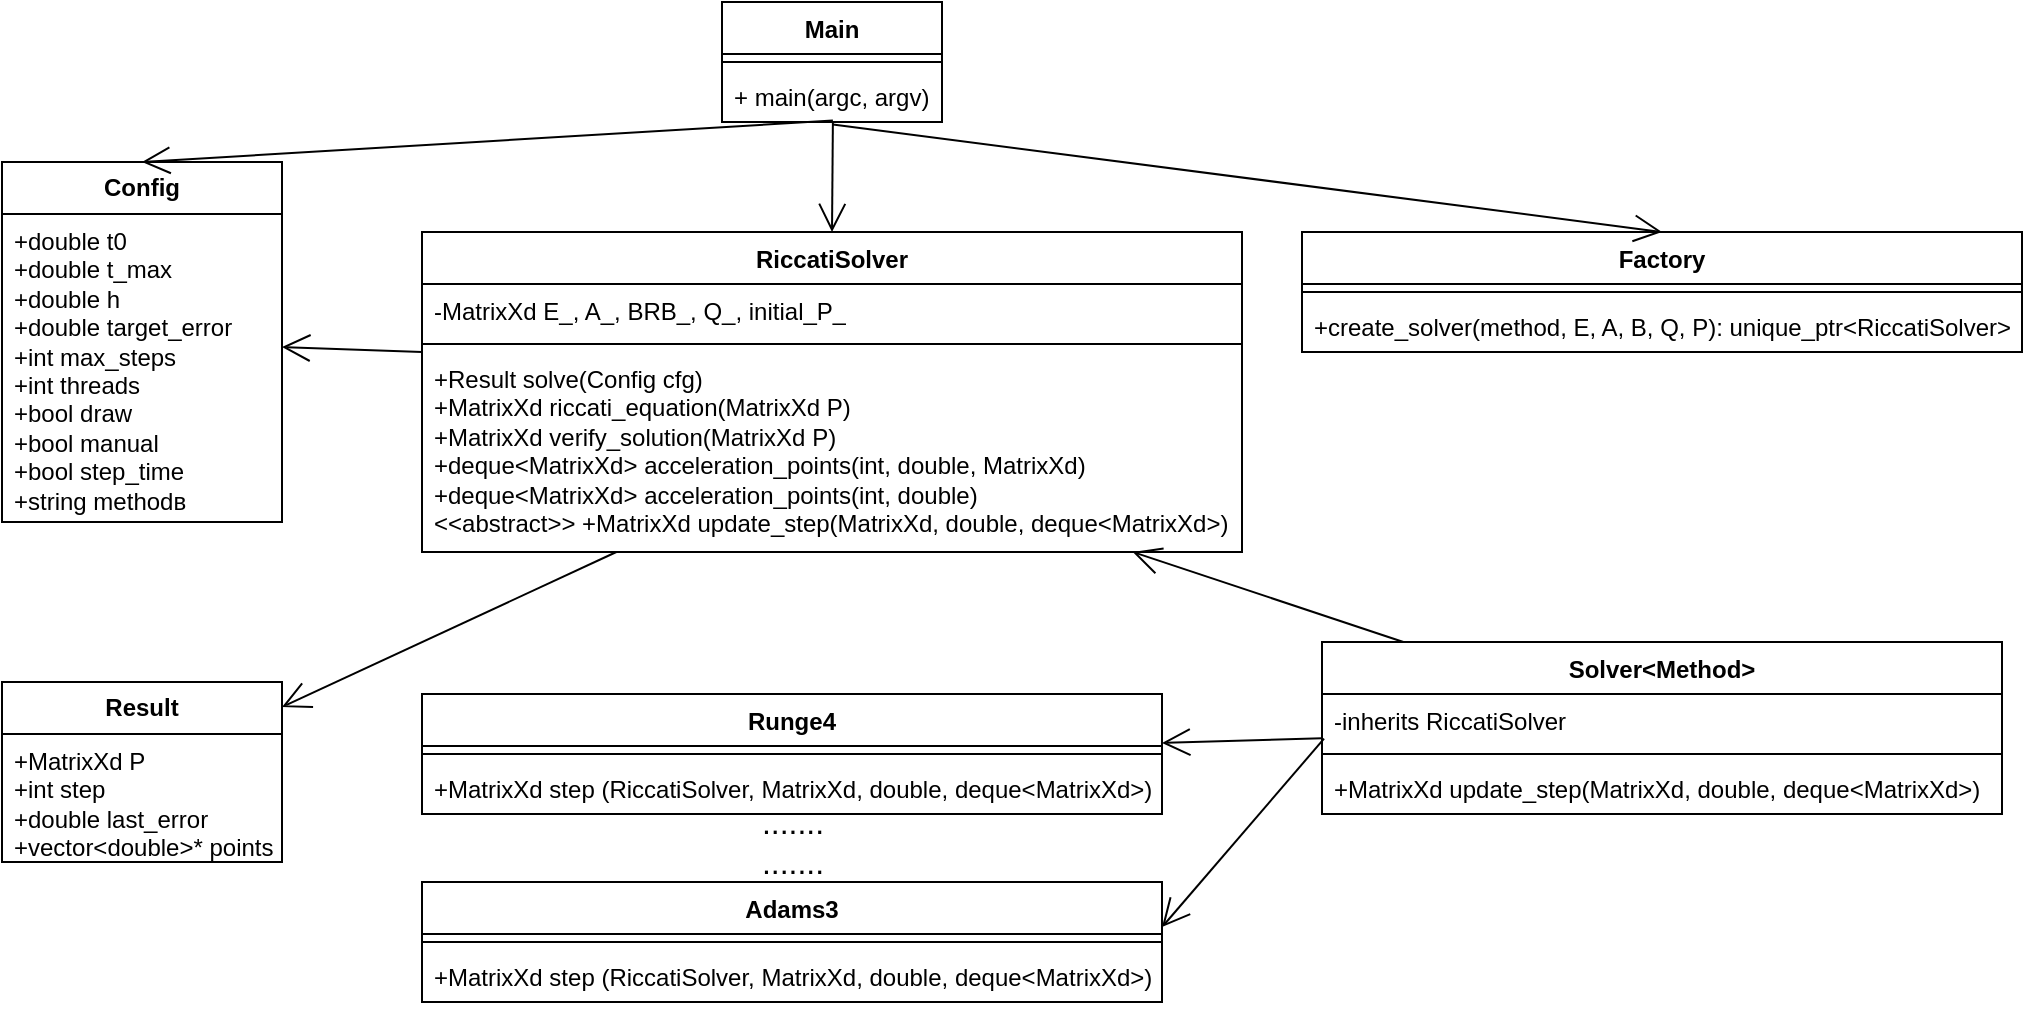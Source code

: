 <mxfile version="27.0.5">
  <diagram id="opJ2Pa9YIYNfCN_4eW-s" name="Page-1">
    <mxGraphModel dx="1141" dy="633" grid="1" gridSize="10" guides="1" tooltips="1" connect="1" arrows="1" fold="1" page="1" pageScale="1" pageWidth="850" pageHeight="1100" math="0" shadow="0">
      <root>
        <mxCell id="0" />
        <mxCell id="1" parent="0" />
        <mxCell id="kV3k6WPngA6IC4UfD5BZ-1" value="Main" style="swimlane;fontStyle=1;align=center;verticalAlign=top;childLayout=stackLayout;horizontal=1;startSize=26;horizontalStack=0;resizeParent=1;resizeParentMax=0;resizeLast=0;collapsible=1;marginBottom=0;whiteSpace=wrap;html=1;" vertex="1" parent="1">
          <mxGeometry x="480" width="110" height="60" as="geometry" />
        </mxCell>
        <mxCell id="kV3k6WPngA6IC4UfD5BZ-3" value="" style="line;strokeWidth=1;fillColor=none;align=left;verticalAlign=middle;spacingTop=-1;spacingLeft=3;spacingRight=3;rotatable=0;labelPosition=right;points=[];portConstraint=eastwest;strokeColor=inherit;" vertex="1" parent="kV3k6WPngA6IC4UfD5BZ-1">
          <mxGeometry y="26" width="110" height="8" as="geometry" />
        </mxCell>
        <mxCell id="kV3k6WPngA6IC4UfD5BZ-4" value="+ main(argc, argv)" style="text;strokeColor=none;fillColor=none;align=left;verticalAlign=top;spacingLeft=4;spacingRight=4;overflow=hidden;rotatable=0;points=[[0,0.5],[1,0.5]];portConstraint=eastwest;whiteSpace=wrap;html=1;" vertex="1" parent="kV3k6WPngA6IC4UfD5BZ-1">
          <mxGeometry y="34" width="110" height="26" as="geometry" />
        </mxCell>
        <mxCell id="kV3k6WPngA6IC4UfD5BZ-10" value="&lt;b&gt;Config&lt;/b&gt;" style="swimlane;fontStyle=0;childLayout=stackLayout;horizontal=1;startSize=26;fillColor=none;horizontalStack=0;resizeParent=1;resizeParentMax=0;resizeLast=0;collapsible=1;marginBottom=0;whiteSpace=wrap;html=1;" vertex="1" parent="1">
          <mxGeometry x="120" y="80" width="140" height="180" as="geometry" />
        </mxCell>
        <mxCell id="kV3k6WPngA6IC4UfD5BZ-11" value="&lt;div&gt;+double t0&lt;/div&gt;&lt;div&gt;+double t_max&lt;/div&gt;&lt;div&gt;+double h&lt;/div&gt;&lt;div&gt;+double target_error&lt;/div&gt;&lt;div&gt;+int max_steps&lt;/div&gt;&lt;div&gt;+int threads&lt;/div&gt;&lt;div&gt;+bool draw&lt;/div&gt;&lt;div&gt;+bool manual&lt;/div&gt;&lt;div&gt;+bool step_time&lt;/div&gt;&lt;div&gt;+string methodв&lt;/div&gt;&lt;div&gt;&lt;br&gt;&lt;/div&gt;" style="text;strokeColor=none;fillColor=none;align=left;verticalAlign=top;spacingLeft=4;spacingRight=4;overflow=hidden;rotatable=0;points=[[0,0.5],[1,0.5]];portConstraint=eastwest;whiteSpace=wrap;html=1;" vertex="1" parent="kV3k6WPngA6IC4UfD5BZ-10">
          <mxGeometry y="26" width="140" height="154" as="geometry" />
        </mxCell>
        <mxCell id="kV3k6WPngA6IC4UfD5BZ-14" value="&lt;b&gt;Result&lt;/b&gt;" style="swimlane;fontStyle=0;childLayout=stackLayout;horizontal=1;startSize=26;fillColor=none;horizontalStack=0;resizeParent=1;resizeParentMax=0;resizeLast=0;collapsible=1;marginBottom=0;whiteSpace=wrap;html=1;" vertex="1" parent="1">
          <mxGeometry x="120" y="340" width="140" height="90" as="geometry" />
        </mxCell>
        <mxCell id="kV3k6WPngA6IC4UfD5BZ-15" value="&lt;div&gt;&lt;div&gt;+MatrixXd P&lt;/div&gt;&lt;div&gt;+int step&lt;/div&gt;&lt;div&gt;+double last_error&lt;/div&gt;&lt;div&gt;+vector&amp;lt;double&amp;gt;* points&lt;/div&gt;&lt;/div&gt;&lt;div&gt;&lt;br&gt;&lt;/div&gt;" style="text;strokeColor=none;fillColor=none;align=left;verticalAlign=top;spacingLeft=4;spacingRight=4;overflow=hidden;rotatable=0;points=[[0,0.5],[1,0.5]];portConstraint=eastwest;whiteSpace=wrap;html=1;" vertex="1" parent="kV3k6WPngA6IC4UfD5BZ-14">
          <mxGeometry y="26" width="140" height="64" as="geometry" />
        </mxCell>
        <mxCell id="kV3k6WPngA6IC4UfD5BZ-20" value="Adams3" style="swimlane;fontStyle=1;align=center;verticalAlign=top;childLayout=stackLayout;horizontal=1;startSize=26;horizontalStack=0;resizeParent=1;resizeParentMax=0;resizeLast=0;collapsible=1;marginBottom=0;whiteSpace=wrap;html=1;" vertex="1" parent="1">
          <mxGeometry x="330" y="440" width="370" height="60" as="geometry" />
        </mxCell>
        <mxCell id="kV3k6WPngA6IC4UfD5BZ-21" value="" style="line;strokeWidth=1;fillColor=none;align=left;verticalAlign=middle;spacingTop=-1;spacingLeft=3;spacingRight=3;rotatable=0;labelPosition=right;points=[];portConstraint=eastwest;strokeColor=inherit;" vertex="1" parent="kV3k6WPngA6IC4UfD5BZ-20">
          <mxGeometry y="26" width="370" height="8" as="geometry" />
        </mxCell>
        <mxCell id="kV3k6WPngA6IC4UfD5BZ-22" value="+MatrixXd step (RiccatiSolver, MatrixXd, double, deque&amp;lt;MatrixXd&amp;gt;)" style="text;strokeColor=none;fillColor=none;align=left;verticalAlign=top;spacingLeft=4;spacingRight=4;overflow=hidden;rotatable=0;points=[[0,0.5],[1,0.5]];portConstraint=eastwest;whiteSpace=wrap;html=1;" vertex="1" parent="kV3k6WPngA6IC4UfD5BZ-20">
          <mxGeometry y="34" width="370" height="26" as="geometry" />
        </mxCell>
        <mxCell id="kV3k6WPngA6IC4UfD5BZ-25" value="Runge4" style="swimlane;fontStyle=1;align=center;verticalAlign=top;childLayout=stackLayout;horizontal=1;startSize=26;horizontalStack=0;resizeParent=1;resizeParentMax=0;resizeLast=0;collapsible=1;marginBottom=0;whiteSpace=wrap;html=1;" vertex="1" parent="1">
          <mxGeometry x="330" y="346" width="370" height="60" as="geometry" />
        </mxCell>
        <mxCell id="kV3k6WPngA6IC4UfD5BZ-26" value="" style="line;strokeWidth=1;fillColor=none;align=left;verticalAlign=middle;spacingTop=-1;spacingLeft=3;spacingRight=3;rotatable=0;labelPosition=right;points=[];portConstraint=eastwest;strokeColor=inherit;" vertex="1" parent="kV3k6WPngA6IC4UfD5BZ-25">
          <mxGeometry y="26" width="370" height="8" as="geometry" />
        </mxCell>
        <mxCell id="kV3k6WPngA6IC4UfD5BZ-27" value="+MatrixXd step (RiccatiSolver, MatrixXd, double, deque&amp;lt;MatrixXd&amp;gt;)" style="text;strokeColor=none;fillColor=none;align=left;verticalAlign=top;spacingLeft=4;spacingRight=4;overflow=hidden;rotatable=0;points=[[0,0.5],[1,0.5]];portConstraint=eastwest;whiteSpace=wrap;html=1;" vertex="1" parent="kV3k6WPngA6IC4UfD5BZ-25">
          <mxGeometry y="34" width="370" height="26" as="geometry" />
        </mxCell>
        <mxCell id="kV3k6WPngA6IC4UfD5BZ-28" value="Solver&amp;lt;Method&amp;gt;" style="swimlane;fontStyle=1;align=center;verticalAlign=top;childLayout=stackLayout;horizontal=1;startSize=26;horizontalStack=0;resizeParent=1;resizeParentMax=0;resizeLast=0;collapsible=1;marginBottom=0;whiteSpace=wrap;html=1;" vertex="1" parent="1">
          <mxGeometry x="780" y="320" width="340" height="86" as="geometry" />
        </mxCell>
        <mxCell id="kV3k6WPngA6IC4UfD5BZ-30" value="-inherits RiccatiSolver" style="text;strokeColor=none;fillColor=none;align=left;verticalAlign=top;spacingLeft=4;spacingRight=4;overflow=hidden;rotatable=0;points=[[0,0.5],[1,0.5]];portConstraint=eastwest;whiteSpace=wrap;html=1;" vertex="1" parent="kV3k6WPngA6IC4UfD5BZ-28">
          <mxGeometry y="26" width="340" height="26" as="geometry" />
        </mxCell>
        <mxCell id="kV3k6WPngA6IC4UfD5BZ-29" value="" style="line;strokeWidth=1;fillColor=none;align=left;verticalAlign=middle;spacingTop=-1;spacingLeft=3;spacingRight=3;rotatable=0;labelPosition=right;points=[];portConstraint=eastwest;strokeColor=inherit;" vertex="1" parent="kV3k6WPngA6IC4UfD5BZ-28">
          <mxGeometry y="52" width="340" height="8" as="geometry" />
        </mxCell>
        <mxCell id="kV3k6WPngA6IC4UfD5BZ-31" value="+MatrixXd update_step(MatrixXd, double, deque&amp;lt;MatrixXd&amp;gt;)" style="text;strokeColor=none;fillColor=none;align=left;verticalAlign=top;spacingLeft=4;spacingRight=4;overflow=hidden;rotatable=0;points=[[0,0.5],[1,0.5]];portConstraint=eastwest;whiteSpace=wrap;html=1;" vertex="1" parent="kV3k6WPngA6IC4UfD5BZ-28">
          <mxGeometry y="60" width="340" height="26" as="geometry" />
        </mxCell>
        <mxCell id="kV3k6WPngA6IC4UfD5BZ-33" value="Factory" style="swimlane;fontStyle=1;align=center;verticalAlign=top;childLayout=stackLayout;horizontal=1;startSize=26;horizontalStack=0;resizeParent=1;resizeParentMax=0;resizeLast=0;collapsible=1;marginBottom=0;whiteSpace=wrap;html=1;" vertex="1" parent="1">
          <mxGeometry x="770" y="115" width="360" height="60" as="geometry" />
        </mxCell>
        <mxCell id="kV3k6WPngA6IC4UfD5BZ-34" value="" style="line;strokeWidth=1;fillColor=none;align=left;verticalAlign=middle;spacingTop=-1;spacingLeft=3;spacingRight=3;rotatable=0;labelPosition=right;points=[];portConstraint=eastwest;strokeColor=inherit;" vertex="1" parent="kV3k6WPngA6IC4UfD5BZ-33">
          <mxGeometry y="26" width="360" height="8" as="geometry" />
        </mxCell>
        <mxCell id="kV3k6WPngA6IC4UfD5BZ-35" value="+create_solver(method, E, A, B, Q, P): unique_ptr&amp;lt;RiccatiSolver&amp;gt;" style="text;strokeColor=none;fillColor=none;align=left;verticalAlign=top;spacingLeft=4;spacingRight=4;overflow=hidden;rotatable=0;points=[[0,0.5],[1,0.5]];portConstraint=eastwest;whiteSpace=wrap;html=1;" vertex="1" parent="kV3k6WPngA6IC4UfD5BZ-33">
          <mxGeometry y="34" width="360" height="26" as="geometry" />
        </mxCell>
        <mxCell id="kV3k6WPngA6IC4UfD5BZ-36" value="RiccatiSolver" style="swimlane;fontStyle=1;align=center;verticalAlign=top;childLayout=stackLayout;horizontal=1;startSize=26;horizontalStack=0;resizeParent=1;resizeParentMax=0;resizeLast=0;collapsible=1;marginBottom=0;whiteSpace=wrap;html=1;" vertex="1" parent="1">
          <mxGeometry x="330" y="115" width="410" height="160" as="geometry" />
        </mxCell>
        <mxCell id="kV3k6WPngA6IC4UfD5BZ-37" value="-MatrixXd E_, A_, BRB_, Q_, initial_P_" style="text;strokeColor=none;fillColor=none;align=left;verticalAlign=top;spacingLeft=4;spacingRight=4;overflow=hidden;rotatable=0;points=[[0,0.5],[1,0.5]];portConstraint=eastwest;whiteSpace=wrap;html=1;" vertex="1" parent="kV3k6WPngA6IC4UfD5BZ-36">
          <mxGeometry y="26" width="410" height="26" as="geometry" />
        </mxCell>
        <mxCell id="kV3k6WPngA6IC4UfD5BZ-38" value="" style="line;strokeWidth=1;fillColor=none;align=left;verticalAlign=middle;spacingTop=-1;spacingLeft=3;spacingRight=3;rotatable=0;labelPosition=right;points=[];portConstraint=eastwest;strokeColor=inherit;" vertex="1" parent="kV3k6WPngA6IC4UfD5BZ-36">
          <mxGeometry y="52" width="410" height="8" as="geometry" />
        </mxCell>
        <mxCell id="kV3k6WPngA6IC4UfD5BZ-39" value="&lt;div&gt;+Result solve(Config cfg)&lt;/div&gt;&lt;div&gt;+MatrixXd riccati_equation(MatrixXd P)&lt;/div&gt;&lt;div&gt;+MatrixXd verify_solution(MatrixXd P)&lt;/div&gt;&lt;div&gt;+deque&amp;lt;MatrixXd&amp;gt; acceleration_points(int, double, MatrixXd)&lt;/div&gt;&lt;div&gt;+deque&amp;lt;MatrixXd&amp;gt; acceleration_points(int, double)&lt;/div&gt;&lt;div&gt;&amp;lt;&amp;lt;abstract&amp;gt;&amp;gt; +MatrixXd update_step(MatrixXd, double, deque&amp;lt;MatrixXd&amp;gt;)&lt;/div&gt;&lt;div&gt;&lt;br&gt;&lt;/div&gt;" style="text;strokeColor=none;fillColor=none;align=left;verticalAlign=top;spacingLeft=4;spacingRight=4;overflow=hidden;rotatable=0;points=[[0,0.5],[1,0.5]];portConstraint=eastwest;whiteSpace=wrap;html=1;" vertex="1" parent="kV3k6WPngA6IC4UfD5BZ-36">
          <mxGeometry y="60" width="410" height="100" as="geometry" />
        </mxCell>
        <mxCell id="kV3k6WPngA6IC4UfD5BZ-40" value="" style="endArrow=open;endFill=1;endSize=12;html=1;rounded=0;entryX=0.5;entryY=0;entryDx=0;entryDy=0;exitX=0.504;exitY=0.971;exitDx=0;exitDy=0;exitPerimeter=0;" edge="1" parent="1" source="kV3k6WPngA6IC4UfD5BZ-4" target="kV3k6WPngA6IC4UfD5BZ-10">
          <mxGeometry width="160" relative="1" as="geometry">
            <mxPoint x="150" y="400" as="sourcePoint" />
            <mxPoint x="310" y="400" as="targetPoint" />
          </mxGeometry>
        </mxCell>
        <mxCell id="kV3k6WPngA6IC4UfD5BZ-41" value="" style="endArrow=open;endFill=1;endSize=12;html=1;rounded=0;entryX=0.5;entryY=0;entryDx=0;entryDy=0;exitX=0.504;exitY=0.998;exitDx=0;exitDy=0;exitPerimeter=0;" edge="1" parent="1" source="kV3k6WPngA6IC4UfD5BZ-4" target="kV3k6WPngA6IC4UfD5BZ-36">
          <mxGeometry width="160" relative="1" as="geometry">
            <mxPoint x="506" y="10" as="sourcePoint" />
            <mxPoint x="450" y="100" as="targetPoint" />
          </mxGeometry>
        </mxCell>
        <mxCell id="kV3k6WPngA6IC4UfD5BZ-42" value="" style="endArrow=open;endFill=1;endSize=12;html=1;rounded=0;exitX=0;exitY=0;exitDx=0;exitDy=0;exitPerimeter=0;" edge="1" parent="1" source="kV3k6WPngA6IC4UfD5BZ-39" target="kV3k6WPngA6IC4UfD5BZ-10">
          <mxGeometry width="160" relative="1" as="geometry">
            <mxPoint x="316" y="20" as="sourcePoint" />
            <mxPoint x="260" y="110" as="targetPoint" />
          </mxGeometry>
        </mxCell>
        <mxCell id="kV3k6WPngA6IC4UfD5BZ-43" value="" style="endArrow=open;endFill=1;endSize=12;html=1;rounded=0;" edge="1" parent="1" source="kV3k6WPngA6IC4UfD5BZ-28" target="kV3k6WPngA6IC4UfD5BZ-39">
          <mxGeometry width="160" relative="1" as="geometry">
            <mxPoint x="410" y="360" as="sourcePoint" />
            <mxPoint x="570" y="360" as="targetPoint" />
          </mxGeometry>
        </mxCell>
        <mxCell id="kV3k6WPngA6IC4UfD5BZ-44" value="" style="endArrow=open;endFill=1;endSize=12;html=1;rounded=0;" edge="1" parent="1" source="kV3k6WPngA6IC4UfD5BZ-28" target="kV3k6WPngA6IC4UfD5BZ-25">
          <mxGeometry width="160" relative="1" as="geometry">
            <mxPoint x="526" y="330" as="sourcePoint" />
            <mxPoint x="470" y="420" as="targetPoint" />
          </mxGeometry>
        </mxCell>
        <mxCell id="kV3k6WPngA6IC4UfD5BZ-45" value="" style="endArrow=open;endFill=1;endSize=12;html=1;rounded=0;entryX=1;entryY=0.376;entryDx=0;entryDy=0;entryPerimeter=0;exitX=0.003;exitY=0.859;exitDx=0;exitDy=0;exitPerimeter=0;" edge="1" parent="1" source="kV3k6WPngA6IC4UfD5BZ-30" target="kV3k6WPngA6IC4UfD5BZ-20">
          <mxGeometry width="160" relative="1" as="geometry">
            <mxPoint x="536" y="340" as="sourcePoint" />
            <mxPoint x="480" y="430" as="targetPoint" />
          </mxGeometry>
        </mxCell>
        <mxCell id="kV3k6WPngA6IC4UfD5BZ-46" value="" style="endArrow=open;endFill=1;endSize=12;html=1;rounded=0;exitX=0.504;exitY=1.046;exitDx=0;exitDy=0;exitPerimeter=0;entryX=0.5;entryY=0;entryDx=0;entryDy=0;" edge="1" parent="1" source="kV3k6WPngA6IC4UfD5BZ-4" target="kV3k6WPngA6IC4UfD5BZ-33">
          <mxGeometry width="160" relative="1" as="geometry">
            <mxPoint x="546" y="350" as="sourcePoint" />
            <mxPoint x="490" y="440" as="targetPoint" />
          </mxGeometry>
        </mxCell>
        <mxCell id="kV3k6WPngA6IC4UfD5BZ-47" value="" style="endArrow=open;endFill=1;endSize=12;html=1;rounded=0;" edge="1" parent="1" source="kV3k6WPngA6IC4UfD5BZ-39" target="kV3k6WPngA6IC4UfD5BZ-14">
          <mxGeometry width="160" relative="1" as="geometry">
            <mxPoint x="556" y="360" as="sourcePoint" />
            <mxPoint x="450" y="430" as="targetPoint" />
          </mxGeometry>
        </mxCell>
        <mxCell id="kV3k6WPngA6IC4UfD5BZ-48" value="&lt;font style=&quot;font-size: 16px;&quot;&gt;.......&lt;/font&gt;&lt;div&gt;&lt;font style=&quot;font-size: 16px;&quot;&gt;.......&lt;/font&gt;&lt;/div&gt;" style="text;html=1;align=center;verticalAlign=middle;resizable=0;points=[];autosize=1;strokeColor=none;fillColor=none;" vertex="1" parent="1">
          <mxGeometry x="490" y="395" width="50" height="50" as="geometry" />
        </mxCell>
      </root>
    </mxGraphModel>
  </diagram>
</mxfile>
